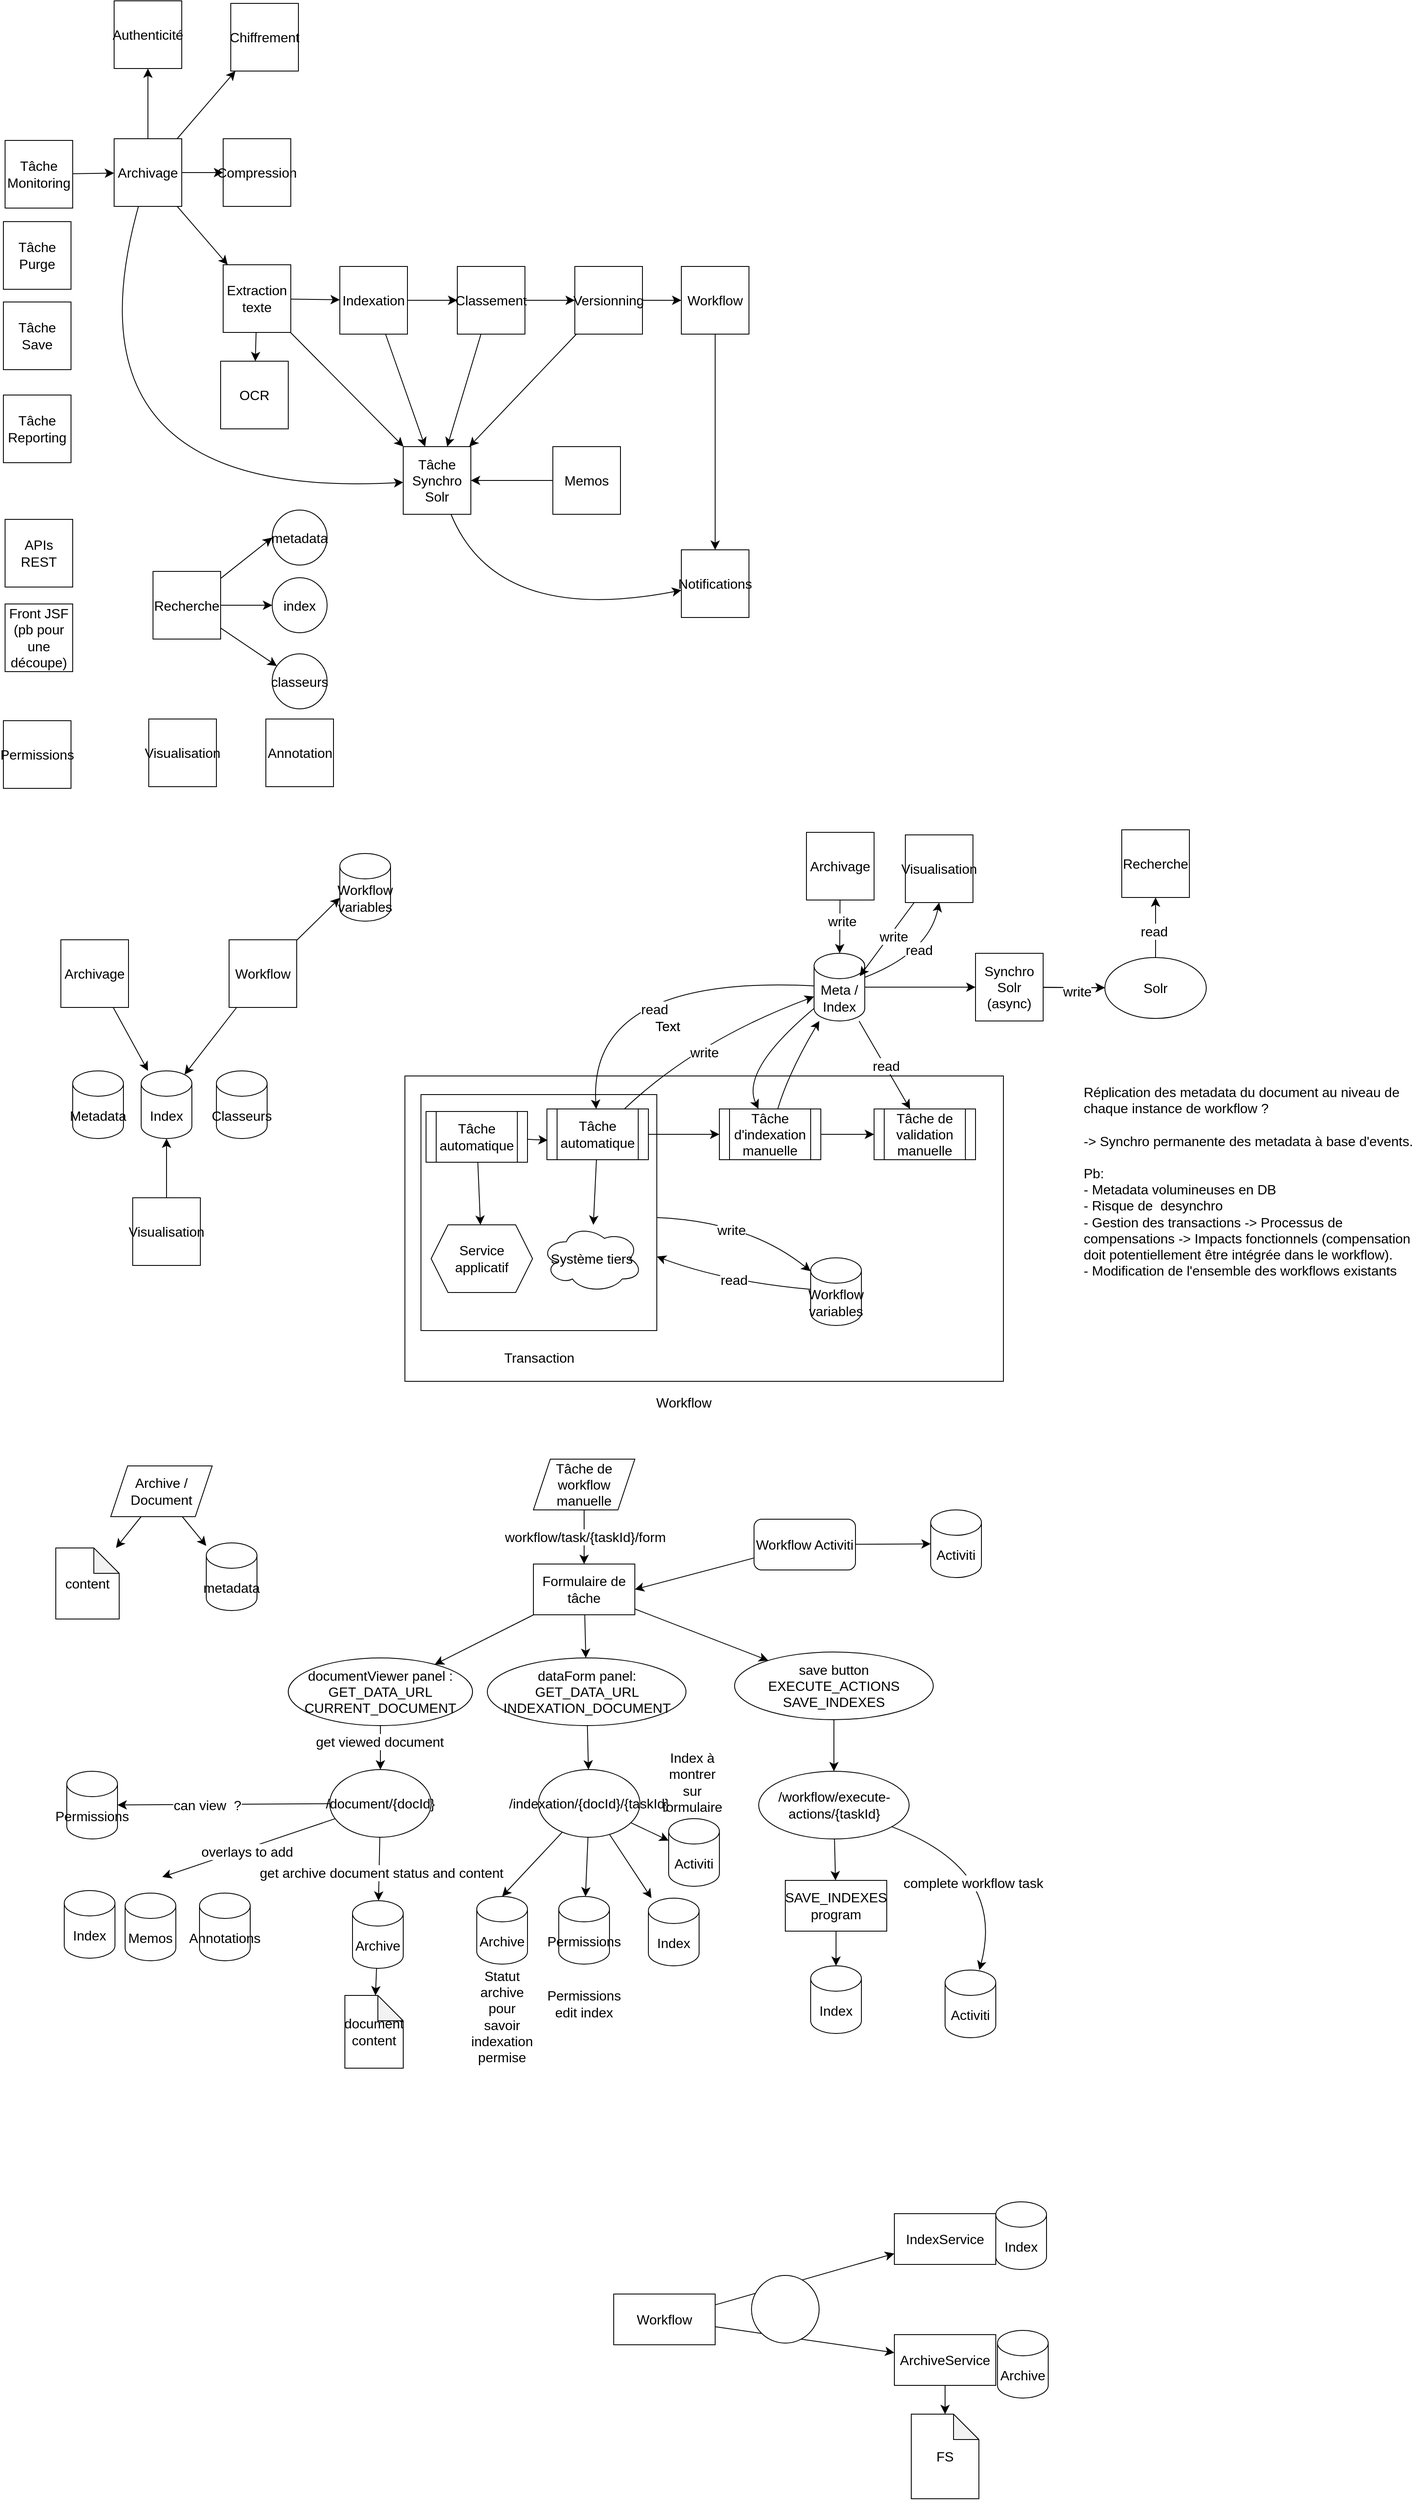 <mxfile version="21.7.5" type="github">
  <diagram name="Page-1" id="2A3otxDDUpWRpCrcJrHZ">
    <mxGraphModel dx="2234" dy="1324" grid="0" gridSize="10" guides="1" tooltips="1" connect="1" arrows="1" fold="1" page="0" pageScale="1" pageWidth="827" pageHeight="1169" math="0" shadow="0">
      <root>
        <mxCell id="0" />
        <mxCell id="1" parent="0" />
        <mxCell id="oQPqVWN768uky8rlwfXn-9" value="" style="rounded=0;whiteSpace=wrap;html=1;fontSize=16;" vertex="1" parent="1">
          <mxGeometry x="-62" y="1049" width="708" height="361" as="geometry" />
        </mxCell>
        <mxCell id="oQPqVWN768uky8rlwfXn-4" style="edgeStyle=none;curved=1;rounded=0;orthogonalLoop=1;jettySize=auto;html=1;fontSize=12;startSize=8;endSize=8;" edge="1" parent="1" source="RBb-hOpjrOfmrakEV3yR-110" target="oQPqVWN768uky8rlwfXn-3">
          <mxGeometry relative="1" as="geometry">
            <Array as="points">
              <mxPoint x="345" y="1221" />
            </Array>
          </mxGeometry>
        </mxCell>
        <mxCell id="oQPqVWN768uky8rlwfXn-7" value="write" style="edgeLabel;html=1;align=center;verticalAlign=middle;resizable=0;points=[];fontSize=16;" vertex="1" connectable="0" parent="oQPqVWN768uky8rlwfXn-4">
          <mxGeometry x="-0.127" y="-11" relative="1" as="geometry">
            <mxPoint as="offset" />
          </mxGeometry>
        </mxCell>
        <mxCell id="RBb-hOpjrOfmrakEV3yR-110" value="" style="whiteSpace=wrap;html=1;aspect=fixed;fontSize=16;" parent="1" vertex="1">
          <mxGeometry x="-43" y="1071" width="279" height="279" as="geometry" />
        </mxCell>
        <mxCell id="RBb-hOpjrOfmrakEV3yR-26" style="edgeStyle=none;curved=1;rounded=0;orthogonalLoop=1;jettySize=auto;html=1;fontSize=12;startSize=8;endSize=8;" parent="1" source="RBb-hOpjrOfmrakEV3yR-1" target="RBb-hOpjrOfmrakEV3yR-3" edge="1">
          <mxGeometry relative="1" as="geometry" />
        </mxCell>
        <mxCell id="RBb-hOpjrOfmrakEV3yR-1" value="Tâche&lt;br&gt;Monitoring" style="whiteSpace=wrap;html=1;aspect=fixed;fontSize=16;" parent="1" vertex="1">
          <mxGeometry x="-535" y="-57" width="80" height="80" as="geometry" />
        </mxCell>
        <mxCell id="RBb-hOpjrOfmrakEV3yR-27" style="edgeStyle=none;curved=1;rounded=0;orthogonalLoop=1;jettySize=auto;html=1;fontSize=12;startSize=8;endSize=8;" parent="1" source="RBb-hOpjrOfmrakEV3yR-3" target="RBb-hOpjrOfmrakEV3yR-15" edge="1">
          <mxGeometry relative="1" as="geometry" />
        </mxCell>
        <mxCell id="RBb-hOpjrOfmrakEV3yR-28" style="edgeStyle=none;curved=1;rounded=0;orthogonalLoop=1;jettySize=auto;html=1;fontSize=12;startSize=8;endSize=8;" parent="1" source="RBb-hOpjrOfmrakEV3yR-3" target="RBb-hOpjrOfmrakEV3yR-16" edge="1">
          <mxGeometry relative="1" as="geometry" />
        </mxCell>
        <mxCell id="RBb-hOpjrOfmrakEV3yR-29" style="edgeStyle=none;curved=1;rounded=0;orthogonalLoop=1;jettySize=auto;html=1;fontSize=12;startSize=8;endSize=8;" parent="1" source="RBb-hOpjrOfmrakEV3yR-3" target="RBb-hOpjrOfmrakEV3yR-17" edge="1">
          <mxGeometry relative="1" as="geometry" />
        </mxCell>
        <mxCell id="RBb-hOpjrOfmrakEV3yR-30" style="edgeStyle=none;curved=1;rounded=0;orthogonalLoop=1;jettySize=auto;html=1;fontSize=12;startSize=8;endSize=8;" parent="1" source="RBb-hOpjrOfmrakEV3yR-3" target="RBb-hOpjrOfmrakEV3yR-23" edge="1">
          <mxGeometry relative="1" as="geometry" />
        </mxCell>
        <mxCell id="RBb-hOpjrOfmrakEV3yR-35" style="edgeStyle=none;curved=1;rounded=0;orthogonalLoop=1;jettySize=auto;html=1;fontSize=12;startSize=8;endSize=8;" parent="1" source="RBb-hOpjrOfmrakEV3yR-3" target="RBb-hOpjrOfmrakEV3yR-22" edge="1">
          <mxGeometry relative="1" as="geometry">
            <Array as="points">
              <mxPoint x="-475" y="370" />
            </Array>
          </mxGeometry>
        </mxCell>
        <mxCell id="RBb-hOpjrOfmrakEV3yR-3" value="Archivage" style="whiteSpace=wrap;html=1;aspect=fixed;fontSize=16;" parent="1" vertex="1">
          <mxGeometry x="-406" y="-59" width="80" height="80" as="geometry" />
        </mxCell>
        <mxCell id="RBb-hOpjrOfmrakEV3yR-32" style="edgeStyle=none;curved=1;rounded=0;orthogonalLoop=1;jettySize=auto;html=1;fontSize=12;startSize=8;endSize=8;" parent="1" source="RBb-hOpjrOfmrakEV3yR-4" target="RBb-hOpjrOfmrakEV3yR-19" edge="1">
          <mxGeometry relative="1" as="geometry" />
        </mxCell>
        <mxCell id="RBb-hOpjrOfmrakEV3yR-37" style="edgeStyle=none;curved=1;rounded=0;orthogonalLoop=1;jettySize=auto;html=1;fontSize=12;startSize=8;endSize=8;" parent="1" source="RBb-hOpjrOfmrakEV3yR-4" target="RBb-hOpjrOfmrakEV3yR-22" edge="1">
          <mxGeometry relative="1" as="geometry" />
        </mxCell>
        <mxCell id="RBb-hOpjrOfmrakEV3yR-4" value="Indexation" style="whiteSpace=wrap;html=1;aspect=fixed;fontSize=16;" parent="1" vertex="1">
          <mxGeometry x="-139" y="92" width="80" height="80" as="geometry" />
        </mxCell>
        <mxCell id="RBb-hOpjrOfmrakEV3yR-40" style="edgeStyle=none;curved=1;rounded=0;orthogonalLoop=1;jettySize=auto;html=1;fontSize=12;startSize=8;endSize=8;" parent="1" source="RBb-hOpjrOfmrakEV3yR-5" target="RBb-hOpjrOfmrakEV3yR-25" edge="1">
          <mxGeometry relative="1" as="geometry" />
        </mxCell>
        <mxCell id="RBb-hOpjrOfmrakEV3yR-5" value="&lt;div&gt;Workflow&lt;/div&gt;" style="whiteSpace=wrap;html=1;aspect=fixed;fontSize=16;" parent="1" vertex="1">
          <mxGeometry x="265" y="92" width="80" height="80" as="geometry" />
        </mxCell>
        <mxCell id="RBb-hOpjrOfmrakEV3yR-49" style="edgeStyle=none;curved=1;rounded=0;orthogonalLoop=1;jettySize=auto;html=1;entryX=0;entryY=0.5;entryDx=0;entryDy=0;fontSize=12;startSize=8;endSize=8;" parent="1" source="RBb-hOpjrOfmrakEV3yR-9" target="RBb-hOpjrOfmrakEV3yR-46" edge="1">
          <mxGeometry relative="1" as="geometry" />
        </mxCell>
        <mxCell id="RBb-hOpjrOfmrakEV3yR-50" style="edgeStyle=none;curved=1;rounded=0;orthogonalLoop=1;jettySize=auto;html=1;entryX=0;entryY=0.5;entryDx=0;entryDy=0;fontSize=12;startSize=8;endSize=8;" parent="1" source="RBb-hOpjrOfmrakEV3yR-9" target="RBb-hOpjrOfmrakEV3yR-47" edge="1">
          <mxGeometry relative="1" as="geometry" />
        </mxCell>
        <mxCell id="RBb-hOpjrOfmrakEV3yR-51" style="edgeStyle=none;curved=1;rounded=0;orthogonalLoop=1;jettySize=auto;html=1;fontSize=12;startSize=8;endSize=8;" parent="1" source="RBb-hOpjrOfmrakEV3yR-9" target="RBb-hOpjrOfmrakEV3yR-48" edge="1">
          <mxGeometry relative="1" as="geometry" />
        </mxCell>
        <mxCell id="RBb-hOpjrOfmrakEV3yR-9" value="Recherche" style="whiteSpace=wrap;html=1;aspect=fixed;fontSize=16;" parent="1" vertex="1">
          <mxGeometry x="-360" y="452.5" width="80" height="80" as="geometry" />
        </mxCell>
        <mxCell id="RBb-hOpjrOfmrakEV3yR-10" value="Visualisation" style="whiteSpace=wrap;html=1;aspect=fixed;fontSize=16;" parent="1" vertex="1">
          <mxGeometry x="-365" y="627" width="80" height="80" as="geometry" />
        </mxCell>
        <mxCell id="RBb-hOpjrOfmrakEV3yR-11" value="Front JSF (pb pour une découpe)" style="whiteSpace=wrap;html=1;aspect=fixed;fontSize=16;" parent="1" vertex="1">
          <mxGeometry x="-535" y="491" width="80" height="80" as="geometry" />
        </mxCell>
        <mxCell id="RBb-hOpjrOfmrakEV3yR-12" value="Annotation" style="whiteSpace=wrap;html=1;aspect=fixed;fontSize=16;" parent="1" vertex="1">
          <mxGeometry x="-226.5" y="627" width="80" height="80" as="geometry" />
        </mxCell>
        <mxCell id="RBb-hOpjrOfmrakEV3yR-13" value="Tâche&lt;br&gt;Purge" style="whiteSpace=wrap;html=1;aspect=fixed;fontSize=16;" parent="1" vertex="1">
          <mxGeometry x="-537" y="39" width="80" height="80" as="geometry" />
        </mxCell>
        <mxCell id="RBb-hOpjrOfmrakEV3yR-14" value="Permissions" style="whiteSpace=wrap;html=1;aspect=fixed;fontSize=16;" parent="1" vertex="1">
          <mxGeometry x="-537" y="629" width="80" height="80" as="geometry" />
        </mxCell>
        <mxCell id="RBb-hOpjrOfmrakEV3yR-15" value="Authenticité" style="whiteSpace=wrap;html=1;aspect=fixed;fontSize=16;" parent="1" vertex="1">
          <mxGeometry x="-406" y="-222" width="80" height="80" as="geometry" />
        </mxCell>
        <mxCell id="RBb-hOpjrOfmrakEV3yR-16" value="Chiffrement" style="whiteSpace=wrap;html=1;aspect=fixed;fontSize=16;" parent="1" vertex="1">
          <mxGeometry x="-268" y="-219" width="80" height="80" as="geometry" />
        </mxCell>
        <mxCell id="RBb-hOpjrOfmrakEV3yR-17" value="Compression" style="whiteSpace=wrap;html=1;aspect=fixed;fontSize=16;" parent="1" vertex="1">
          <mxGeometry x="-277" y="-59" width="80" height="80" as="geometry" />
        </mxCell>
        <mxCell id="RBb-hOpjrOfmrakEV3yR-34" style="edgeStyle=none;curved=1;rounded=0;orthogonalLoop=1;jettySize=auto;html=1;entryX=0;entryY=0.5;entryDx=0;entryDy=0;fontSize=12;startSize=8;endSize=8;" parent="1" source="RBb-hOpjrOfmrakEV3yR-18" target="RBb-hOpjrOfmrakEV3yR-5" edge="1">
          <mxGeometry relative="1" as="geometry" />
        </mxCell>
        <mxCell id="RBb-hOpjrOfmrakEV3yR-38" style="edgeStyle=none;curved=1;rounded=0;orthogonalLoop=1;jettySize=auto;html=1;fontSize=12;startSize=8;endSize=8;" parent="1" source="RBb-hOpjrOfmrakEV3yR-18" target="RBb-hOpjrOfmrakEV3yR-22" edge="1">
          <mxGeometry relative="1" as="geometry" />
        </mxCell>
        <mxCell id="RBb-hOpjrOfmrakEV3yR-18" value="Versionning" style="whiteSpace=wrap;html=1;aspect=fixed;fontSize=16;" parent="1" vertex="1">
          <mxGeometry x="139" y="92" width="80" height="80" as="geometry" />
        </mxCell>
        <mxCell id="RBb-hOpjrOfmrakEV3yR-33" style="edgeStyle=none;curved=1;rounded=0;orthogonalLoop=1;jettySize=auto;html=1;fontSize=12;startSize=8;endSize=8;" parent="1" source="RBb-hOpjrOfmrakEV3yR-19" target="RBb-hOpjrOfmrakEV3yR-18" edge="1">
          <mxGeometry relative="1" as="geometry" />
        </mxCell>
        <mxCell id="RBb-hOpjrOfmrakEV3yR-42" style="edgeStyle=none;curved=1;rounded=0;orthogonalLoop=1;jettySize=auto;html=1;fontSize=12;startSize=8;endSize=8;" parent="1" source="RBb-hOpjrOfmrakEV3yR-19" target="RBb-hOpjrOfmrakEV3yR-22" edge="1">
          <mxGeometry relative="1" as="geometry" />
        </mxCell>
        <mxCell id="RBb-hOpjrOfmrakEV3yR-19" value="Classement" style="whiteSpace=wrap;html=1;aspect=fixed;fontSize=16;" parent="1" vertex="1">
          <mxGeometry y="92" width="80" height="80" as="geometry" />
        </mxCell>
        <mxCell id="RBb-hOpjrOfmrakEV3yR-41" style="edgeStyle=none;curved=1;rounded=0;orthogonalLoop=1;jettySize=auto;html=1;fontSize=12;startSize=8;endSize=8;" parent="1" source="RBb-hOpjrOfmrakEV3yR-22" target="RBb-hOpjrOfmrakEV3yR-25" edge="1">
          <mxGeometry relative="1" as="geometry">
            <Array as="points">
              <mxPoint x="47" y="517" />
            </Array>
          </mxGeometry>
        </mxCell>
        <mxCell id="RBb-hOpjrOfmrakEV3yR-22" value="Tâche&lt;br&gt;Synchro&lt;br&gt;Solr" style="whiteSpace=wrap;html=1;aspect=fixed;fontSize=16;" parent="1" vertex="1">
          <mxGeometry x="-64" y="305" width="80" height="80" as="geometry" />
        </mxCell>
        <mxCell id="RBb-hOpjrOfmrakEV3yR-31" style="edgeStyle=none;curved=1;rounded=0;orthogonalLoop=1;jettySize=auto;html=1;fontSize=12;startSize=8;endSize=8;" parent="1" source="RBb-hOpjrOfmrakEV3yR-23" target="RBb-hOpjrOfmrakEV3yR-4" edge="1">
          <mxGeometry relative="1" as="geometry" />
        </mxCell>
        <mxCell id="RBb-hOpjrOfmrakEV3yR-36" style="edgeStyle=none;curved=1;rounded=0;orthogonalLoop=1;jettySize=auto;html=1;fontSize=12;startSize=8;endSize=8;" parent="1" source="RBb-hOpjrOfmrakEV3yR-23" target="RBb-hOpjrOfmrakEV3yR-22" edge="1">
          <mxGeometry relative="1" as="geometry" />
        </mxCell>
        <mxCell id="RBb-hOpjrOfmrakEV3yR-44" style="edgeStyle=none;curved=1;rounded=0;orthogonalLoop=1;jettySize=auto;html=1;fontSize=12;startSize=8;endSize=8;" parent="1" source="RBb-hOpjrOfmrakEV3yR-23" target="RBb-hOpjrOfmrakEV3yR-43" edge="1">
          <mxGeometry relative="1" as="geometry" />
        </mxCell>
        <mxCell id="RBb-hOpjrOfmrakEV3yR-23" value="Extraction texte" style="whiteSpace=wrap;html=1;aspect=fixed;fontSize=16;" parent="1" vertex="1">
          <mxGeometry x="-277" y="90" width="80" height="80" as="geometry" />
        </mxCell>
        <mxCell id="RBb-hOpjrOfmrakEV3yR-39" style="edgeStyle=none;curved=1;rounded=0;orthogonalLoop=1;jettySize=auto;html=1;fontSize=12;startSize=8;endSize=8;" parent="1" source="RBb-hOpjrOfmrakEV3yR-24" target="RBb-hOpjrOfmrakEV3yR-22" edge="1">
          <mxGeometry relative="1" as="geometry" />
        </mxCell>
        <mxCell id="RBb-hOpjrOfmrakEV3yR-24" value="Memos" style="whiteSpace=wrap;html=1;aspect=fixed;fontSize=16;" parent="1" vertex="1">
          <mxGeometry x="113" y="305" width="80" height="80" as="geometry" />
        </mxCell>
        <mxCell id="RBb-hOpjrOfmrakEV3yR-25" value="Notifications" style="whiteSpace=wrap;html=1;aspect=fixed;fontSize=16;" parent="1" vertex="1">
          <mxGeometry x="265" y="427" width="80" height="80" as="geometry" />
        </mxCell>
        <mxCell id="RBb-hOpjrOfmrakEV3yR-43" value="OCR" style="whiteSpace=wrap;html=1;aspect=fixed;fontSize=16;" parent="1" vertex="1">
          <mxGeometry x="-280" y="204" width="80" height="80" as="geometry" />
        </mxCell>
        <mxCell id="RBb-hOpjrOfmrakEV3yR-46" value="metadata" style="ellipse;whiteSpace=wrap;html=1;aspect=fixed;fontSize=16;" parent="1" vertex="1">
          <mxGeometry x="-219" y="380" width="65" height="65" as="geometry" />
        </mxCell>
        <mxCell id="RBb-hOpjrOfmrakEV3yR-47" value="index" style="ellipse;whiteSpace=wrap;html=1;aspect=fixed;fontSize=16;" parent="1" vertex="1">
          <mxGeometry x="-219" y="460" width="65" height="65" as="geometry" />
        </mxCell>
        <mxCell id="RBb-hOpjrOfmrakEV3yR-48" value="classeurs" style="ellipse;whiteSpace=wrap;html=1;aspect=fixed;fontSize=16;" parent="1" vertex="1">
          <mxGeometry x="-219" y="550" width="65" height="65" as="geometry" />
        </mxCell>
        <mxCell id="RBb-hOpjrOfmrakEV3yR-55" value="Index" style="shape=cylinder3;whiteSpace=wrap;html=1;boundedLbl=1;backgroundOutline=1;size=15;fontSize=16;" parent="1" vertex="1">
          <mxGeometry x="-374" y="1043" width="60" height="80" as="geometry" />
        </mxCell>
        <mxCell id="RBb-hOpjrOfmrakEV3yR-65" style="edgeStyle=none;curved=1;rounded=0;orthogonalLoop=1;jettySize=auto;html=1;entryX=0.5;entryY=1;entryDx=0;entryDy=0;entryPerimeter=0;fontSize=12;startSize=8;endSize=8;" parent="1" source="RBb-hOpjrOfmrakEV3yR-59" target="RBb-hOpjrOfmrakEV3yR-55" edge="1">
          <mxGeometry relative="1" as="geometry" />
        </mxCell>
        <mxCell id="RBb-hOpjrOfmrakEV3yR-59" value="Visualisation" style="whiteSpace=wrap;html=1;aspect=fixed;fontSize=16;" parent="1" vertex="1">
          <mxGeometry x="-384" y="1193" width="80" height="80" as="geometry" />
        </mxCell>
        <mxCell id="RBb-hOpjrOfmrakEV3yR-63" style="edgeStyle=none;curved=1;rounded=0;orthogonalLoop=1;jettySize=auto;html=1;fontSize=12;startSize=8;endSize=8;" parent="1" source="RBb-hOpjrOfmrakEV3yR-60" target="RBb-hOpjrOfmrakEV3yR-55" edge="1">
          <mxGeometry relative="1" as="geometry" />
        </mxCell>
        <mxCell id="RBb-hOpjrOfmrakEV3yR-60" value="Archivage" style="whiteSpace=wrap;html=1;aspect=fixed;fontSize=16;" parent="1" vertex="1">
          <mxGeometry x="-469" y="888" width="80" height="80" as="geometry" />
        </mxCell>
        <mxCell id="RBb-hOpjrOfmrakEV3yR-64" style="edgeStyle=none;curved=1;rounded=0;orthogonalLoop=1;jettySize=auto;html=1;entryX=0.855;entryY=0;entryDx=0;entryDy=4.35;entryPerimeter=0;fontSize=12;startSize=8;endSize=8;" parent="1" source="RBb-hOpjrOfmrakEV3yR-61" target="RBb-hOpjrOfmrakEV3yR-55" edge="1">
          <mxGeometry relative="1" as="geometry" />
        </mxCell>
        <mxCell id="oQPqVWN768uky8rlwfXn-2" style="edgeStyle=none;curved=1;rounded=0;orthogonalLoop=1;jettySize=auto;html=1;entryX=0;entryY=0;entryDx=0;entryDy=52.5;entryPerimeter=0;fontSize=12;startSize=8;endSize=8;" edge="1" parent="1" source="RBb-hOpjrOfmrakEV3yR-61" target="oQPqVWN768uky8rlwfXn-1">
          <mxGeometry relative="1" as="geometry" />
        </mxCell>
        <mxCell id="RBb-hOpjrOfmrakEV3yR-61" value="&lt;div&gt;Workflow&lt;/div&gt;" style="whiteSpace=wrap;html=1;aspect=fixed;fontSize=16;" parent="1" vertex="1">
          <mxGeometry x="-270" y="888" width="80" height="80" as="geometry" />
        </mxCell>
        <mxCell id="RBb-hOpjrOfmrakEV3yR-66" value="Metadata" style="shape=cylinder3;whiteSpace=wrap;html=1;boundedLbl=1;backgroundOutline=1;size=15;fontSize=16;" parent="1" vertex="1">
          <mxGeometry x="-455" y="1043" width="60" height="80" as="geometry" />
        </mxCell>
        <mxCell id="RBb-hOpjrOfmrakEV3yR-67" value="Classeurs" style="shape=cylinder3;whiteSpace=wrap;html=1;boundedLbl=1;backgroundOutline=1;size=15;fontSize=16;" parent="1" vertex="1">
          <mxGeometry x="-285" y="1043" width="60" height="80" as="geometry" />
        </mxCell>
        <mxCell id="RBb-hOpjrOfmrakEV3yR-72" style="edgeStyle=none;curved=1;rounded=0;orthogonalLoop=1;jettySize=auto;html=1;fontSize=12;startSize=8;endSize=8;" parent="1" source="RBb-hOpjrOfmrakEV3yR-68" target="RBb-hOpjrOfmrakEV3yR-71" edge="1">
          <mxGeometry relative="1" as="geometry" />
        </mxCell>
        <mxCell id="RBb-hOpjrOfmrakEV3yR-75" style="edgeStyle=none;curved=1;rounded=0;orthogonalLoop=1;jettySize=auto;html=1;fontSize=12;startSize=8;endSize=8;" parent="1" source="RBb-hOpjrOfmrakEV3yR-68" target="RBb-hOpjrOfmrakEV3yR-73" edge="1">
          <mxGeometry relative="1" as="geometry">
            <Array as="points">
              <mxPoint x="392" y="1045" />
            </Array>
          </mxGeometry>
        </mxCell>
        <mxCell id="RBb-hOpjrOfmrakEV3yR-68" value="Tâche d&#39;indexation manuelle" style="shape=process;whiteSpace=wrap;html=1;backgroundOutline=1;fontSize=16;" parent="1" vertex="1">
          <mxGeometry x="310" y="1088" width="120" height="60" as="geometry" />
        </mxCell>
        <mxCell id="RBb-hOpjrOfmrakEV3yR-71" value="Tâche de validation manuelle" style="shape=process;whiteSpace=wrap;html=1;backgroundOutline=1;fontSize=16;" parent="1" vertex="1">
          <mxGeometry x="493" y="1088" width="120" height="60" as="geometry" />
        </mxCell>
        <mxCell id="RBb-hOpjrOfmrakEV3yR-74" style="edgeStyle=none;curved=1;rounded=0;orthogonalLoop=1;jettySize=auto;html=1;fontSize=12;startSize=8;endSize=8;" parent="1" source="RBb-hOpjrOfmrakEV3yR-73" target="RBb-hOpjrOfmrakEV3yR-68" edge="1">
          <mxGeometry relative="1" as="geometry">
            <Array as="points">
              <mxPoint x="335" y="1042" />
            </Array>
          </mxGeometry>
        </mxCell>
        <mxCell id="RBb-hOpjrOfmrakEV3yR-77" style="edgeStyle=none;curved=1;rounded=0;orthogonalLoop=1;jettySize=auto;html=1;fontSize=12;startSize=8;endSize=8;" parent="1" source="RBb-hOpjrOfmrakEV3yR-73" target="RBb-hOpjrOfmrakEV3yR-71" edge="1">
          <mxGeometry relative="1" as="geometry">
            <Array as="points" />
          </mxGeometry>
        </mxCell>
        <mxCell id="RBb-hOpjrOfmrakEV3yR-102" value="read" style="edgeLabel;html=1;align=center;verticalAlign=middle;resizable=0;points=[];fontSize=16;" parent="RBb-hOpjrOfmrakEV3yR-77" vertex="1" connectable="0">
          <mxGeometry x="0.013" y="1" relative="1" as="geometry">
            <mxPoint as="offset" />
          </mxGeometry>
        </mxCell>
        <mxCell id="RBb-hOpjrOfmrakEV3yR-82" style="edgeStyle=none;curved=1;rounded=0;orthogonalLoop=1;jettySize=auto;html=1;fontSize=12;startSize=8;endSize=8;" parent="1" source="RBb-hOpjrOfmrakEV3yR-73" target="RBb-hOpjrOfmrakEV3yR-81" edge="1">
          <mxGeometry relative="1" as="geometry">
            <Array as="points">
              <mxPoint x="155" y="929" />
            </Array>
          </mxGeometry>
        </mxCell>
        <mxCell id="RBb-hOpjrOfmrakEV3yR-100" value="read" style="edgeLabel;html=1;align=center;verticalAlign=middle;resizable=0;points=[];fontSize=16;" parent="RBb-hOpjrOfmrakEV3yR-82" vertex="1" connectable="0">
          <mxGeometry x="-0.122" y="37" relative="1" as="geometry">
            <mxPoint as="offset" />
          </mxGeometry>
        </mxCell>
        <mxCell id="RBb-hOpjrOfmrakEV3yR-89" style="edgeStyle=none;curved=1;rounded=0;orthogonalLoop=1;jettySize=auto;html=1;fontSize=12;startSize=8;endSize=8;" parent="1" source="RBb-hOpjrOfmrakEV3yR-73" target="RBb-hOpjrOfmrakEV3yR-88" edge="1">
          <mxGeometry relative="1" as="geometry" />
        </mxCell>
        <mxCell id="oQPqVWN768uky8rlwfXn-15" style="edgeStyle=none;curved=1;rounded=0;orthogonalLoop=1;jettySize=auto;html=1;entryX=0.5;entryY=1;entryDx=0;entryDy=0;fontSize=12;startSize=8;endSize=8;" edge="1" parent="1" source="RBb-hOpjrOfmrakEV3yR-73" target="oQPqVWN768uky8rlwfXn-12">
          <mxGeometry relative="1" as="geometry">
            <Array as="points">
              <mxPoint x="558" y="903" />
            </Array>
          </mxGeometry>
        </mxCell>
        <mxCell id="oQPqVWN768uky8rlwfXn-16" value="read" style="edgeLabel;html=1;align=center;verticalAlign=middle;resizable=0;points=[];fontSize=16;" vertex="1" connectable="0" parent="oQPqVWN768uky8rlwfXn-15">
          <mxGeometry x="0.007" y="7" relative="1" as="geometry">
            <mxPoint as="offset" />
          </mxGeometry>
        </mxCell>
        <mxCell id="RBb-hOpjrOfmrakEV3yR-73" value="Meta / &lt;br&gt;Index" style="shape=cylinder3;whiteSpace=wrap;html=1;boundedLbl=1;backgroundOutline=1;size=15;fontSize=16;" parent="1" vertex="1">
          <mxGeometry x="422" y="904" width="60" height="80" as="geometry" />
        </mxCell>
        <mxCell id="RBb-hOpjrOfmrakEV3yR-80" style="edgeStyle=none;curved=1;rounded=0;orthogonalLoop=1;jettySize=auto;html=1;fontSize=12;startSize=8;endSize=8;" parent="1" source="RBb-hOpjrOfmrakEV3yR-79" target="RBb-hOpjrOfmrakEV3yR-73" edge="1">
          <mxGeometry relative="1" as="geometry" />
        </mxCell>
        <mxCell id="RBb-hOpjrOfmrakEV3yR-96" value="write" style="edgeLabel;html=1;align=center;verticalAlign=middle;resizable=0;points=[];fontSize=16;" parent="RBb-hOpjrOfmrakEV3yR-80" vertex="1" connectable="0">
          <mxGeometry x="-0.207" y="2" relative="1" as="geometry">
            <mxPoint as="offset" />
          </mxGeometry>
        </mxCell>
        <mxCell id="RBb-hOpjrOfmrakEV3yR-79" value="Archivage" style="whiteSpace=wrap;html=1;aspect=fixed;fontSize=16;" parent="1" vertex="1">
          <mxGeometry x="413" y="761" width="80" height="80" as="geometry" />
        </mxCell>
        <mxCell id="RBb-hOpjrOfmrakEV3yR-86" style="edgeStyle=none;curved=1;rounded=0;orthogonalLoop=1;jettySize=auto;html=1;fontSize=12;startSize=8;endSize=8;" parent="1" source="RBb-hOpjrOfmrakEV3yR-81" target="RBb-hOpjrOfmrakEV3yR-73" edge="1">
          <mxGeometry relative="1" as="geometry">
            <Array as="points">
              <mxPoint x="283" y="1007" />
            </Array>
          </mxGeometry>
        </mxCell>
        <mxCell id="RBb-hOpjrOfmrakEV3yR-101" value="write" style="edgeLabel;html=1;align=center;verticalAlign=middle;resizable=0;points=[];fontSize=16;" parent="RBb-hOpjrOfmrakEV3yR-86" vertex="1" connectable="0">
          <mxGeometry x="-0.079" y="-16" relative="1" as="geometry">
            <mxPoint x="-1" as="offset" />
          </mxGeometry>
        </mxCell>
        <mxCell id="RBb-hOpjrOfmrakEV3yR-103" style="edgeStyle=none;curved=1;rounded=0;orthogonalLoop=1;jettySize=auto;html=1;entryX=0;entryY=0.5;entryDx=0;entryDy=0;fontSize=12;startSize=8;endSize=8;" parent="1" source="RBb-hOpjrOfmrakEV3yR-81" target="RBb-hOpjrOfmrakEV3yR-68" edge="1">
          <mxGeometry relative="1" as="geometry" />
        </mxCell>
        <mxCell id="RBb-hOpjrOfmrakEV3yR-109" style="edgeStyle=none;curved=1;rounded=0;orthogonalLoop=1;jettySize=auto;html=1;fontSize=12;startSize=8;endSize=8;" parent="1" source="RBb-hOpjrOfmrakEV3yR-81" target="RBb-hOpjrOfmrakEV3yR-84" edge="1">
          <mxGeometry relative="1" as="geometry" />
        </mxCell>
        <mxCell id="RBb-hOpjrOfmrakEV3yR-81" value="Tâche automatique" style="shape=process;whiteSpace=wrap;html=1;backgroundOutline=1;fontSize=16;" parent="1" vertex="1">
          <mxGeometry x="106" y="1088" width="120" height="60" as="geometry" />
        </mxCell>
        <mxCell id="RBb-hOpjrOfmrakEV3yR-84" value="Système tiers" style="ellipse;shape=cloud;whiteSpace=wrap;html=1;fontSize=16;" parent="1" vertex="1">
          <mxGeometry x="99" y="1225" width="120" height="80" as="geometry" />
        </mxCell>
        <mxCell id="RBb-hOpjrOfmrakEV3yR-91" style="edgeStyle=none;curved=1;rounded=0;orthogonalLoop=1;jettySize=auto;html=1;fontSize=12;startSize=8;endSize=8;" parent="1" source="RBb-hOpjrOfmrakEV3yR-88" target="RBb-hOpjrOfmrakEV3yR-90" edge="1">
          <mxGeometry relative="1" as="geometry" />
        </mxCell>
        <mxCell id="RBb-hOpjrOfmrakEV3yR-98" value="" style="edgeStyle=none;curved=1;rounded=0;orthogonalLoop=1;jettySize=auto;html=1;fontSize=12;startSize=8;endSize=8;" parent="1" source="RBb-hOpjrOfmrakEV3yR-88" target="RBb-hOpjrOfmrakEV3yR-90" edge="1">
          <mxGeometry relative="1" as="geometry" />
        </mxCell>
        <mxCell id="RBb-hOpjrOfmrakEV3yR-99" value="write" style="edgeLabel;html=1;align=center;verticalAlign=middle;resizable=0;points=[];fontSize=16;" parent="RBb-hOpjrOfmrakEV3yR-98" vertex="1" connectable="0">
          <mxGeometry x="0.099" y="-4" relative="1" as="geometry">
            <mxPoint as="offset" />
          </mxGeometry>
        </mxCell>
        <mxCell id="RBb-hOpjrOfmrakEV3yR-88" value="Synchro&lt;br&gt;Solr (async)" style="whiteSpace=wrap;html=1;aspect=fixed;fontSize=16;" parent="1" vertex="1">
          <mxGeometry x="613" y="904" width="80" height="80" as="geometry" />
        </mxCell>
        <mxCell id="RBb-hOpjrOfmrakEV3yR-95" style="edgeStyle=none;curved=1;rounded=0;orthogonalLoop=1;jettySize=auto;html=1;entryX=0.5;entryY=1;entryDx=0;entryDy=0;fontSize=12;startSize=8;endSize=8;" parent="1" source="RBb-hOpjrOfmrakEV3yR-90" target="RBb-hOpjrOfmrakEV3yR-92" edge="1">
          <mxGeometry relative="1" as="geometry" />
        </mxCell>
        <mxCell id="RBb-hOpjrOfmrakEV3yR-97" value="read" style="edgeLabel;html=1;align=center;verticalAlign=middle;resizable=0;points=[];fontSize=16;" parent="RBb-hOpjrOfmrakEV3yR-95" vertex="1" connectable="0">
          <mxGeometry x="-0.127" y="2" relative="1" as="geometry">
            <mxPoint as="offset" />
          </mxGeometry>
        </mxCell>
        <mxCell id="RBb-hOpjrOfmrakEV3yR-90" value="Solr" style="ellipse;whiteSpace=wrap;html=1;fontSize=16;" parent="1" vertex="1">
          <mxGeometry x="766" y="909" width="120" height="72" as="geometry" />
        </mxCell>
        <mxCell id="RBb-hOpjrOfmrakEV3yR-92" value="Recherche" style="whiteSpace=wrap;html=1;aspect=fixed;fontSize=16;" parent="1" vertex="1">
          <mxGeometry x="786" y="758" width="80" height="80" as="geometry" />
        </mxCell>
        <mxCell id="RBb-hOpjrOfmrakEV3yR-107" style="edgeStyle=none;curved=1;rounded=0;orthogonalLoop=1;jettySize=auto;html=1;entryX=0.008;entryY=0.617;entryDx=0;entryDy=0;entryPerimeter=0;fontSize=12;startSize=8;endSize=8;" parent="1" source="RBb-hOpjrOfmrakEV3yR-106" target="RBb-hOpjrOfmrakEV3yR-81" edge="1">
          <mxGeometry relative="1" as="geometry" />
        </mxCell>
        <mxCell id="oQPqVWN768uky8rlwfXn-77" style="edgeStyle=none;curved=1;rounded=0;orthogonalLoop=1;jettySize=auto;html=1;fontSize=12;startSize=8;endSize=8;" edge="1" parent="1" source="RBb-hOpjrOfmrakEV3yR-106" target="oQPqVWN768uky8rlwfXn-76">
          <mxGeometry relative="1" as="geometry" />
        </mxCell>
        <mxCell id="RBb-hOpjrOfmrakEV3yR-106" value="Tâche automatique" style="shape=process;whiteSpace=wrap;html=1;backgroundOutline=1;fontSize=16;" parent="1" vertex="1">
          <mxGeometry x="-37" y="1091" width="120" height="60" as="geometry" />
        </mxCell>
        <mxCell id="RBb-hOpjrOfmrakEV3yR-112" value="Text" style="text;html=1;strokeColor=none;fillColor=none;align=center;verticalAlign=middle;whiteSpace=wrap;rounded=0;fontSize=16;" parent="1" vertex="1">
          <mxGeometry x="219" y="975" width="60" height="30" as="geometry" />
        </mxCell>
        <mxCell id="RBb-hOpjrOfmrakEV3yR-113" value="Text" style="text;html=1;strokeColor=none;fillColor=none;align=center;verticalAlign=middle;whiteSpace=wrap;rounded=0;fontSize=16;" parent="1" vertex="1">
          <mxGeometry x="219" y="975" width="60" height="30" as="geometry" />
        </mxCell>
        <mxCell id="RBb-hOpjrOfmrakEV3yR-114" value="Transaction" style="text;html=1;strokeColor=none;fillColor=none;align=center;verticalAlign=middle;whiteSpace=wrap;rounded=0;fontSize=16;" parent="1" vertex="1">
          <mxGeometry x="66.5" y="1367" width="60" height="30" as="geometry" />
        </mxCell>
        <mxCell id="RBb-hOpjrOfmrakEV3yR-115" value="Tâche&lt;br&gt;Reporting" style="whiteSpace=wrap;html=1;aspect=fixed;fontSize=16;" parent="1" vertex="1">
          <mxGeometry x="-537" y="244" width="80" height="80" as="geometry" />
        </mxCell>
        <mxCell id="RBb-hOpjrOfmrakEV3yR-116" value="APIs REST" style="whiteSpace=wrap;html=1;aspect=fixed;fontSize=16;" parent="1" vertex="1">
          <mxGeometry x="-535" y="391" width="80" height="80" as="geometry" />
        </mxCell>
        <mxCell id="RBb-hOpjrOfmrakEV3yR-117" value="Tâche Save" style="whiteSpace=wrap;html=1;aspect=fixed;fontSize=16;" parent="1" vertex="1">
          <mxGeometry x="-537" y="134" width="80" height="80" as="geometry" />
        </mxCell>
        <mxCell id="RBb-hOpjrOfmrakEV3yR-122" style="edgeStyle=none;curved=1;rounded=0;orthogonalLoop=1;jettySize=auto;html=1;fontSize=12;startSize=8;endSize=8;" parent="1" source="RBb-hOpjrOfmrakEV3yR-118" target="RBb-hOpjrOfmrakEV3yR-120" edge="1">
          <mxGeometry relative="1" as="geometry" />
        </mxCell>
        <mxCell id="RBb-hOpjrOfmrakEV3yR-123" style="edgeStyle=none;curved=1;rounded=0;orthogonalLoop=1;jettySize=auto;html=1;fontSize=12;startSize=8;endSize=8;" parent="1" source="RBb-hOpjrOfmrakEV3yR-118" target="RBb-hOpjrOfmrakEV3yR-121" edge="1">
          <mxGeometry relative="1" as="geometry" />
        </mxCell>
        <mxCell id="RBb-hOpjrOfmrakEV3yR-118" value="Archive / Document" style="shape=parallelogram;perimeter=parallelogramPerimeter;whiteSpace=wrap;html=1;fixedSize=1;fontSize=16;" parent="1" vertex="1">
          <mxGeometry x="-410" y="1510" width="120" height="60" as="geometry" />
        </mxCell>
        <mxCell id="RBb-hOpjrOfmrakEV3yR-120" value="content" style="shape=note;whiteSpace=wrap;html=1;backgroundOutline=1;darkOpacity=0.05;fontSize=16;" parent="1" vertex="1">
          <mxGeometry x="-475" y="1607" width="75" height="84" as="geometry" />
        </mxCell>
        <mxCell id="RBb-hOpjrOfmrakEV3yR-121" value="metadata" style="shape=cylinder3;whiteSpace=wrap;html=1;boundedLbl=1;backgroundOutline=1;size=15;fontSize=16;" parent="1" vertex="1">
          <mxGeometry x="-297" y="1601" width="60" height="80" as="geometry" />
        </mxCell>
        <mxCell id="oQPqVWN768uky8rlwfXn-1" value="Workflow variables" style="shape=cylinder3;whiteSpace=wrap;html=1;boundedLbl=1;backgroundOutline=1;size=15;fontSize=16;" vertex="1" parent="1">
          <mxGeometry x="-139" y="786" width="60" height="80" as="geometry" />
        </mxCell>
        <mxCell id="oQPqVWN768uky8rlwfXn-5" style="edgeStyle=none;curved=1;rounded=0;orthogonalLoop=1;jettySize=auto;html=1;fontSize=12;startSize=8;endSize=8;" edge="1" parent="1" source="oQPqVWN768uky8rlwfXn-3" target="RBb-hOpjrOfmrakEV3yR-110">
          <mxGeometry relative="1" as="geometry">
            <Array as="points">
              <mxPoint x="315" y="1292" />
            </Array>
          </mxGeometry>
        </mxCell>
        <mxCell id="oQPqVWN768uky8rlwfXn-6" value="read" style="edgeLabel;html=1;align=center;verticalAlign=middle;resizable=0;points=[];fontSize=16;" vertex="1" connectable="0" parent="oQPqVWN768uky8rlwfXn-5">
          <mxGeometry x="-0.024" y="-3" relative="1" as="geometry">
            <mxPoint as="offset" />
          </mxGeometry>
        </mxCell>
        <mxCell id="oQPqVWN768uky8rlwfXn-3" value="Workflow variables" style="shape=cylinder3;whiteSpace=wrap;html=1;boundedLbl=1;backgroundOutline=1;size=15;fontSize=16;" vertex="1" parent="1">
          <mxGeometry x="418" y="1264" width="60" height="80" as="geometry" />
        </mxCell>
        <mxCell id="oQPqVWN768uky8rlwfXn-10" value="Workflow" style="text;html=1;strokeColor=none;fillColor=none;align=center;verticalAlign=middle;whiteSpace=wrap;rounded=0;fontSize=16;" vertex="1" parent="1">
          <mxGeometry x="238" y="1420" width="60" height="30" as="geometry" />
        </mxCell>
        <mxCell id="oQPqVWN768uky8rlwfXn-11" value="Réplication des metadata du document au niveau de chaque instance de workflow ?&lt;br&gt;&lt;br&gt;&lt;div&gt;-&amp;gt; Synchro permanente des metadata à base d&#39;events.&lt;/div&gt;&lt;div&gt;&lt;br&gt;&lt;/div&gt;&lt;div&gt;Pb: &lt;br&gt;- Metadata volumineuses en DB&lt;br&gt;- Risque de&amp;nbsp; desynchro&lt;br&gt;- Gestion des transactions -&amp;gt; Processus de compensations -&amp;gt; Impacts fonctionnels (compensation doit potentiellement être intégrée dans le workflow).&lt;br&gt;- Modification de l&#39;ensemble des workflows existants&lt;br&gt;&lt;/div&gt;" style="text;html=1;strokeColor=none;fillColor=none;spacing=5;spacingTop=-20;whiteSpace=wrap;overflow=hidden;rounded=0;fontSize=16;" vertex="1" parent="1">
          <mxGeometry x="736" y="1069" width="403" height="346" as="geometry" />
        </mxCell>
        <mxCell id="oQPqVWN768uky8rlwfXn-13" style="edgeStyle=none;curved=1;rounded=0;orthogonalLoop=1;jettySize=auto;html=1;entryX=0.9;entryY=0.338;entryDx=0;entryDy=0;entryPerimeter=0;fontSize=12;startSize=8;endSize=8;" edge="1" parent="1" source="oQPqVWN768uky8rlwfXn-12" target="RBb-hOpjrOfmrakEV3yR-73">
          <mxGeometry relative="1" as="geometry" />
        </mxCell>
        <mxCell id="oQPqVWN768uky8rlwfXn-14" value="write" style="edgeLabel;html=1;align=center;verticalAlign=middle;resizable=0;points=[];fontSize=16;" vertex="1" connectable="0" parent="oQPqVWN768uky8rlwfXn-13">
          <mxGeometry x="-0.138" y="4" relative="1" as="geometry">
            <mxPoint as="offset" />
          </mxGeometry>
        </mxCell>
        <mxCell id="oQPqVWN768uky8rlwfXn-12" value="Visualisation" style="whiteSpace=wrap;html=1;aspect=fixed;fontSize=16;" vertex="1" parent="1">
          <mxGeometry x="530" y="764" width="80" height="80" as="geometry" />
        </mxCell>
        <mxCell id="oQPqVWN768uky8rlwfXn-19" style="edgeStyle=none;curved=1;rounded=0;orthogonalLoop=1;jettySize=auto;html=1;fontSize=12;startSize=8;endSize=8;" edge="1" parent="1" source="oQPqVWN768uky8rlwfXn-17" target="oQPqVWN768uky8rlwfXn-18">
          <mxGeometry relative="1" as="geometry" />
        </mxCell>
        <mxCell id="oQPqVWN768uky8rlwfXn-34" value="workflow/task/{taskId}/form" style="edgeLabel;html=1;align=center;verticalAlign=middle;resizable=0;points=[];fontSize=16;" vertex="1" connectable="0" parent="oQPqVWN768uky8rlwfXn-19">
          <mxGeometry x="-0.016" y="1" relative="1" as="geometry">
            <mxPoint as="offset" />
          </mxGeometry>
        </mxCell>
        <mxCell id="oQPqVWN768uky8rlwfXn-17" value="Tâche de workflow manuelle" style="shape=parallelogram;perimeter=parallelogramPerimeter;whiteSpace=wrap;html=1;fixedSize=1;fontSize=16;" vertex="1" parent="1">
          <mxGeometry x="90" y="1502" width="120" height="60" as="geometry" />
        </mxCell>
        <mxCell id="oQPqVWN768uky8rlwfXn-23" style="edgeStyle=none;curved=1;rounded=0;orthogonalLoop=1;jettySize=auto;html=1;fontSize=12;startSize=8;endSize=8;" edge="1" parent="1" source="oQPqVWN768uky8rlwfXn-18" target="oQPqVWN768uky8rlwfXn-20">
          <mxGeometry relative="1" as="geometry" />
        </mxCell>
        <mxCell id="oQPqVWN768uky8rlwfXn-24" style="edgeStyle=none;curved=1;rounded=0;orthogonalLoop=1;jettySize=auto;html=1;fontSize=12;startSize=8;endSize=8;" edge="1" parent="1" source="oQPqVWN768uky8rlwfXn-18" target="oQPqVWN768uky8rlwfXn-21">
          <mxGeometry relative="1" as="geometry" />
        </mxCell>
        <mxCell id="oQPqVWN768uky8rlwfXn-25" style="edgeStyle=none;curved=1;rounded=0;orthogonalLoop=1;jettySize=auto;html=1;fontSize=12;startSize=8;endSize=8;" edge="1" parent="1" source="oQPqVWN768uky8rlwfXn-18" target="oQPqVWN768uky8rlwfXn-22">
          <mxGeometry relative="1" as="geometry" />
        </mxCell>
        <mxCell id="oQPqVWN768uky8rlwfXn-18" value="Formulaire de tâche" style="rounded=0;whiteSpace=wrap;html=1;fontSize=16;" vertex="1" parent="1">
          <mxGeometry x="90" y="1626" width="120" height="60" as="geometry" />
        </mxCell>
        <mxCell id="oQPqVWN768uky8rlwfXn-27" style="edgeStyle=none;curved=1;rounded=0;orthogonalLoop=1;jettySize=auto;html=1;fontSize=12;startSize=8;endSize=8;" edge="1" parent="1" source="oQPqVWN768uky8rlwfXn-20" target="oQPqVWN768uky8rlwfXn-26">
          <mxGeometry relative="1" as="geometry" />
        </mxCell>
        <mxCell id="oQPqVWN768uky8rlwfXn-67" value="get viewed document" style="edgeLabel;html=1;align=center;verticalAlign=middle;resizable=0;points=[];fontSize=16;" vertex="1" connectable="0" parent="oQPqVWN768uky8rlwfXn-27">
          <mxGeometry x="-0.269" y="-1" relative="1" as="geometry">
            <mxPoint as="offset" />
          </mxGeometry>
        </mxCell>
        <mxCell id="oQPqVWN768uky8rlwfXn-20" value="documentViewer panel :&lt;br&gt;GET_DATA_URL&lt;br&gt;CURRENT_DOCUMENT" style="ellipse;whiteSpace=wrap;html=1;fontSize=16;" vertex="1" parent="1">
          <mxGeometry x="-200" y="1737" width="218" height="80" as="geometry" />
        </mxCell>
        <mxCell id="oQPqVWN768uky8rlwfXn-29" style="edgeStyle=none;curved=1;rounded=0;orthogonalLoop=1;jettySize=auto;html=1;fontSize=12;startSize=8;endSize=8;" edge="1" parent="1" source="oQPqVWN768uky8rlwfXn-21" target="oQPqVWN768uky8rlwfXn-28">
          <mxGeometry relative="1" as="geometry" />
        </mxCell>
        <mxCell id="oQPqVWN768uky8rlwfXn-21" value="dataForm panel:&lt;br&gt;GET_DATA_URL&lt;br&gt;&lt;div&gt;INDEXATION_DOCUMENT&lt;/div&gt;" style="ellipse;whiteSpace=wrap;html=1;fontSize=16;" vertex="1" parent="1">
          <mxGeometry x="35.5" y="1737" width="235" height="80" as="geometry" />
        </mxCell>
        <mxCell id="oQPqVWN768uky8rlwfXn-31" style="edgeStyle=none;curved=1;rounded=0;orthogonalLoop=1;jettySize=auto;html=1;fontSize=12;startSize=8;endSize=8;" edge="1" parent="1" source="oQPqVWN768uky8rlwfXn-22" target="oQPqVWN768uky8rlwfXn-30">
          <mxGeometry relative="1" as="geometry" />
        </mxCell>
        <mxCell id="oQPqVWN768uky8rlwfXn-22" value="save button&lt;br&gt;EXECUTE_ACTIONS&lt;br&gt;SAVE_INDEXES" style="ellipse;whiteSpace=wrap;html=1;fontSize=16;" vertex="1" parent="1">
          <mxGeometry x="328" y="1730" width="235" height="80" as="geometry" />
        </mxCell>
        <mxCell id="oQPqVWN768uky8rlwfXn-65" style="edgeStyle=none;curved=1;rounded=0;orthogonalLoop=1;jettySize=auto;html=1;fontSize=12;startSize=8;endSize=8;" edge="1" parent="1" source="oQPqVWN768uky8rlwfXn-26">
          <mxGeometry relative="1" as="geometry">
            <mxPoint x="-349" y="1996" as="targetPoint" />
          </mxGeometry>
        </mxCell>
        <mxCell id="oQPqVWN768uky8rlwfXn-66" value="overlays to add" style="edgeLabel;html=1;align=center;verticalAlign=middle;resizable=0;points=[];fontSize=16;" vertex="1" connectable="0" parent="oQPqVWN768uky8rlwfXn-65">
          <mxGeometry x="0.035" y="3" relative="1" as="geometry">
            <mxPoint as="offset" />
          </mxGeometry>
        </mxCell>
        <mxCell id="oQPqVWN768uky8rlwfXn-69" style="edgeStyle=none;curved=1;rounded=0;orthogonalLoop=1;jettySize=auto;html=1;fontSize=12;startSize=8;endSize=8;" edge="1" parent="1" source="oQPqVWN768uky8rlwfXn-26" target="oQPqVWN768uky8rlwfXn-68">
          <mxGeometry relative="1" as="geometry" />
        </mxCell>
        <mxCell id="oQPqVWN768uky8rlwfXn-70" value="can view&amp;nbsp; ?" style="edgeLabel;html=1;align=center;verticalAlign=middle;resizable=0;points=[];fontSize=16;" vertex="1" connectable="0" parent="oQPqVWN768uky8rlwfXn-69">
          <mxGeometry x="0.155" y="1" relative="1" as="geometry">
            <mxPoint as="offset" />
          </mxGeometry>
        </mxCell>
        <mxCell id="oQPqVWN768uky8rlwfXn-72" style="edgeStyle=none;curved=1;rounded=0;orthogonalLoop=1;jettySize=auto;html=1;fontSize=12;startSize=8;endSize=8;" edge="1" parent="1" source="oQPqVWN768uky8rlwfXn-26" target="oQPqVWN768uky8rlwfXn-71">
          <mxGeometry relative="1" as="geometry" />
        </mxCell>
        <mxCell id="oQPqVWN768uky8rlwfXn-74" value="get archive document status and content" style="edgeLabel;html=1;align=center;verticalAlign=middle;resizable=0;points=[];fontSize=16;" vertex="1" connectable="0" parent="oQPqVWN768uky8rlwfXn-72">
          <mxGeometry x="0.11" y="2" relative="1" as="geometry">
            <mxPoint as="offset" />
          </mxGeometry>
        </mxCell>
        <mxCell id="oQPqVWN768uky8rlwfXn-26" value="/document/{docId}" style="ellipse;whiteSpace=wrap;html=1;fontSize=16;" vertex="1" parent="1">
          <mxGeometry x="-151" y="1869" width="120" height="80" as="geometry" />
        </mxCell>
        <mxCell id="oQPqVWN768uky8rlwfXn-44" style="edgeStyle=none;curved=1;rounded=0;orthogonalLoop=1;jettySize=auto;html=1;entryX=0.5;entryY=0;entryDx=0;entryDy=0;entryPerimeter=0;fontSize=12;startSize=8;endSize=8;" edge="1" parent="1" source="oQPqVWN768uky8rlwfXn-28" target="oQPqVWN768uky8rlwfXn-43">
          <mxGeometry relative="1" as="geometry" />
        </mxCell>
        <mxCell id="oQPqVWN768uky8rlwfXn-49" style="edgeStyle=none;curved=1;rounded=0;orthogonalLoop=1;jettySize=auto;html=1;fontSize=12;startSize=8;endSize=8;" edge="1" parent="1" source="oQPqVWN768uky8rlwfXn-28" target="oQPqVWN768uky8rlwfXn-45">
          <mxGeometry relative="1" as="geometry" />
        </mxCell>
        <mxCell id="oQPqVWN768uky8rlwfXn-50" style="edgeStyle=none;curved=1;rounded=0;orthogonalLoop=1;jettySize=auto;html=1;fontSize=12;startSize=8;endSize=8;" edge="1" parent="1" source="oQPqVWN768uky8rlwfXn-28" target="oQPqVWN768uky8rlwfXn-46">
          <mxGeometry relative="1" as="geometry" />
        </mxCell>
        <mxCell id="oQPqVWN768uky8rlwfXn-52" style="edgeStyle=none;curved=1;rounded=0;orthogonalLoop=1;jettySize=auto;html=1;fontSize=12;startSize=8;endSize=8;" edge="1" parent="1" source="oQPqVWN768uky8rlwfXn-28" target="oQPqVWN768uky8rlwfXn-51">
          <mxGeometry relative="1" as="geometry" />
        </mxCell>
        <mxCell id="oQPqVWN768uky8rlwfXn-28" value="/indexation/{docId}/{taskId}" style="ellipse;whiteSpace=wrap;html=1;fontSize=16;" vertex="1" parent="1">
          <mxGeometry x="96" y="1869" width="120" height="80" as="geometry" />
        </mxCell>
        <mxCell id="oQPqVWN768uky8rlwfXn-33" style="edgeStyle=none;curved=1;rounded=0;orthogonalLoop=1;jettySize=auto;html=1;fontSize=12;startSize=8;endSize=8;" edge="1" parent="1" source="oQPqVWN768uky8rlwfXn-30" target="oQPqVWN768uky8rlwfXn-32">
          <mxGeometry relative="1" as="geometry" />
        </mxCell>
        <mxCell id="oQPqVWN768uky8rlwfXn-58" style="edgeStyle=none;curved=1;rounded=0;orthogonalLoop=1;jettySize=auto;html=1;fontSize=12;startSize=8;endSize=8;" edge="1" parent="1" source="oQPqVWN768uky8rlwfXn-30" target="oQPqVWN768uky8rlwfXn-57">
          <mxGeometry relative="1" as="geometry">
            <Array as="points">
              <mxPoint x="649" y="1987" />
            </Array>
          </mxGeometry>
        </mxCell>
        <mxCell id="oQPqVWN768uky8rlwfXn-59" value="complete workflow task" style="edgeLabel;html=1;align=center;verticalAlign=middle;resizable=0;points=[];fontSize=16;" vertex="1" connectable="0" parent="oQPqVWN768uky8rlwfXn-58">
          <mxGeometry x="-0.155" y="-28" relative="1" as="geometry">
            <mxPoint as="offset" />
          </mxGeometry>
        </mxCell>
        <mxCell id="oQPqVWN768uky8rlwfXn-30" value="/workflow/execute-actions/{taskId}" style="ellipse;whiteSpace=wrap;html=1;fontSize=16;" vertex="1" parent="1">
          <mxGeometry x="356.5" y="1871" width="178" height="80" as="geometry" />
        </mxCell>
        <mxCell id="oQPqVWN768uky8rlwfXn-36" style="edgeStyle=none;curved=1;rounded=0;orthogonalLoop=1;jettySize=auto;html=1;fontSize=12;startSize=8;endSize=8;" edge="1" parent="1" source="oQPqVWN768uky8rlwfXn-32" target="oQPqVWN768uky8rlwfXn-35">
          <mxGeometry relative="1" as="geometry" />
        </mxCell>
        <mxCell id="oQPqVWN768uky8rlwfXn-32" value="SAVE_INDEXES program" style="rounded=0;whiteSpace=wrap;html=1;fontSize=16;" vertex="1" parent="1">
          <mxGeometry x="388" y="2000" width="120" height="60" as="geometry" />
        </mxCell>
        <mxCell id="oQPqVWN768uky8rlwfXn-35" value="Index" style="shape=cylinder3;whiteSpace=wrap;html=1;boundedLbl=1;backgroundOutline=1;size=15;fontSize=16;" vertex="1" parent="1">
          <mxGeometry x="418" y="2101" width="60" height="80" as="geometry" />
        </mxCell>
        <mxCell id="oQPqVWN768uky8rlwfXn-38" style="edgeStyle=none;curved=1;rounded=0;orthogonalLoop=1;jettySize=auto;html=1;entryX=1;entryY=0.5;entryDx=0;entryDy=0;fontSize=12;startSize=8;endSize=8;" edge="1" parent="1" source="oQPqVWN768uky8rlwfXn-37" target="oQPqVWN768uky8rlwfXn-18">
          <mxGeometry relative="1" as="geometry" />
        </mxCell>
        <mxCell id="oQPqVWN768uky8rlwfXn-40" style="edgeStyle=none;curved=1;rounded=0;orthogonalLoop=1;jettySize=auto;html=1;fontSize=12;startSize=8;endSize=8;" edge="1" parent="1" source="oQPqVWN768uky8rlwfXn-37" target="oQPqVWN768uky8rlwfXn-39">
          <mxGeometry relative="1" as="geometry" />
        </mxCell>
        <mxCell id="oQPqVWN768uky8rlwfXn-37" value="Workflow Activiti" style="rounded=1;whiteSpace=wrap;html=1;fontSize=16;" vertex="1" parent="1">
          <mxGeometry x="351" y="1573" width="120" height="60" as="geometry" />
        </mxCell>
        <mxCell id="oQPqVWN768uky8rlwfXn-39" value="Activiti" style="shape=cylinder3;whiteSpace=wrap;html=1;boundedLbl=1;backgroundOutline=1;size=15;fontSize=16;" vertex="1" parent="1">
          <mxGeometry x="560" y="1562" width="60" height="80" as="geometry" />
        </mxCell>
        <mxCell id="oQPqVWN768uky8rlwfXn-41" value="document content" style="shape=note;whiteSpace=wrap;html=1;backgroundOutline=1;darkOpacity=0.05;fontSize=16;" vertex="1" parent="1">
          <mxGeometry x="-133" y="2136" width="69" height="86" as="geometry" />
        </mxCell>
        <mxCell id="oQPqVWN768uky8rlwfXn-43" value="Archive" style="shape=cylinder3;whiteSpace=wrap;html=1;boundedLbl=1;backgroundOutline=1;size=15;fontSize=16;" vertex="1" parent="1">
          <mxGeometry x="23" y="2019" width="60" height="80" as="geometry" />
        </mxCell>
        <mxCell id="oQPqVWN768uky8rlwfXn-45" value="Permissions" style="shape=cylinder3;whiteSpace=wrap;html=1;boundedLbl=1;backgroundOutline=1;size=15;fontSize=16;" vertex="1" parent="1">
          <mxGeometry x="120" y="2019" width="60" height="80" as="geometry" />
        </mxCell>
        <mxCell id="oQPqVWN768uky8rlwfXn-46" value="Index" style="shape=cylinder3;whiteSpace=wrap;html=1;boundedLbl=1;backgroundOutline=1;size=15;fontSize=16;" vertex="1" parent="1">
          <mxGeometry x="226" y="2021" width="60" height="80" as="geometry" />
        </mxCell>
        <mxCell id="oQPqVWN768uky8rlwfXn-51" value="Activiti" style="shape=cylinder3;whiteSpace=wrap;html=1;boundedLbl=1;backgroundOutline=1;size=15;fontSize=16;" vertex="1" parent="1">
          <mxGeometry x="250" y="1927" width="60" height="80" as="geometry" />
        </mxCell>
        <mxCell id="oQPqVWN768uky8rlwfXn-53" value="Index à montrer sur formulaire" style="text;html=1;strokeColor=none;fillColor=none;align=center;verticalAlign=middle;whiteSpace=wrap;rounded=0;fontSize=16;" vertex="1" parent="1">
          <mxGeometry x="248" y="1869" width="60" height="30" as="geometry" />
        </mxCell>
        <mxCell id="oQPqVWN768uky8rlwfXn-55" value="Permissions edit index" style="text;html=1;strokeColor=none;fillColor=none;align=center;verticalAlign=middle;whiteSpace=wrap;rounded=0;fontSize=16;" vertex="1" parent="1">
          <mxGeometry x="120" y="2131" width="60" height="30" as="geometry" />
        </mxCell>
        <mxCell id="oQPqVWN768uky8rlwfXn-56" value="Statut archive pour savoir indexation permise" style="text;html=1;strokeColor=none;fillColor=none;align=center;verticalAlign=middle;whiteSpace=wrap;rounded=0;fontSize=16;" vertex="1" parent="1">
          <mxGeometry x="23" y="2146" width="60" height="30" as="geometry" />
        </mxCell>
        <mxCell id="oQPqVWN768uky8rlwfXn-57" value="Activiti" style="shape=cylinder3;whiteSpace=wrap;html=1;boundedLbl=1;backgroundOutline=1;size=15;fontSize=16;" vertex="1" parent="1">
          <mxGeometry x="577" y="2106" width="60" height="80" as="geometry" />
        </mxCell>
        <mxCell id="oQPqVWN768uky8rlwfXn-61" value="Annotations" style="shape=cylinder3;whiteSpace=wrap;html=1;boundedLbl=1;backgroundOutline=1;size=15;fontSize=16;" vertex="1" parent="1">
          <mxGeometry x="-305" y="2015" width="60" height="80" as="geometry" />
        </mxCell>
        <mxCell id="oQPqVWN768uky8rlwfXn-62" value="Memos" style="shape=cylinder3;whiteSpace=wrap;html=1;boundedLbl=1;backgroundOutline=1;size=15;fontSize=16;" vertex="1" parent="1">
          <mxGeometry x="-393" y="2015" width="60" height="80" as="geometry" />
        </mxCell>
        <mxCell id="oQPqVWN768uky8rlwfXn-63" value="Index" style="shape=cylinder3;whiteSpace=wrap;html=1;boundedLbl=1;backgroundOutline=1;size=15;fontSize=16;" vertex="1" parent="1">
          <mxGeometry x="-465" y="2012" width="60" height="80" as="geometry" />
        </mxCell>
        <mxCell id="oQPqVWN768uky8rlwfXn-68" value="Permissions" style="shape=cylinder3;whiteSpace=wrap;html=1;boundedLbl=1;backgroundOutline=1;size=15;fontSize=16;" vertex="1" parent="1">
          <mxGeometry x="-462" y="1871" width="60" height="80" as="geometry" />
        </mxCell>
        <mxCell id="oQPqVWN768uky8rlwfXn-73" style="edgeStyle=none;curved=1;rounded=0;orthogonalLoop=1;jettySize=auto;html=1;fontSize=12;startSize=8;endSize=8;" edge="1" parent="1" source="oQPqVWN768uky8rlwfXn-71" target="oQPqVWN768uky8rlwfXn-41">
          <mxGeometry relative="1" as="geometry" />
        </mxCell>
        <mxCell id="oQPqVWN768uky8rlwfXn-71" value="Archive" style="shape=cylinder3;whiteSpace=wrap;html=1;boundedLbl=1;backgroundOutline=1;size=15;fontSize=16;" vertex="1" parent="1">
          <mxGeometry x="-124" y="2024" width="60" height="80" as="geometry" />
        </mxCell>
        <mxCell id="oQPqVWN768uky8rlwfXn-76" value="&lt;div&gt;Service applicatif&lt;/div&gt;" style="shape=hexagon;perimeter=hexagonPerimeter2;whiteSpace=wrap;html=1;fixedSize=1;fontSize=16;" vertex="1" parent="1">
          <mxGeometry x="-31" y="1225" width="120" height="80" as="geometry" />
        </mxCell>
        <mxCell id="oQPqVWN768uky8rlwfXn-82" style="edgeStyle=none;curved=1;rounded=0;orthogonalLoop=1;jettySize=auto;html=1;fontSize=12;startSize=8;endSize=8;" edge="1" parent="1" source="oQPqVWN768uky8rlwfXn-78" target="oQPqVWN768uky8rlwfXn-79">
          <mxGeometry relative="1" as="geometry" />
        </mxCell>
        <mxCell id="oQPqVWN768uky8rlwfXn-83" style="edgeStyle=none;curved=1;rounded=0;orthogonalLoop=1;jettySize=auto;html=1;fontSize=12;startSize=8;endSize=8;" edge="1" parent="1" source="oQPqVWN768uky8rlwfXn-78" target="oQPqVWN768uky8rlwfXn-80">
          <mxGeometry relative="1" as="geometry" />
        </mxCell>
        <mxCell id="oQPqVWN768uky8rlwfXn-78" value="Workflow" style="rounded=0;whiteSpace=wrap;html=1;fontSize=16;" vertex="1" parent="1">
          <mxGeometry x="185" y="2489" width="120" height="60" as="geometry" />
        </mxCell>
        <mxCell id="oQPqVWN768uky8rlwfXn-79" value="IndexService" style="rounded=0;whiteSpace=wrap;html=1;fontSize=16;" vertex="1" parent="1">
          <mxGeometry x="517" y="2394" width="120" height="60" as="geometry" />
        </mxCell>
        <mxCell id="oQPqVWN768uky8rlwfXn-88" style="edgeStyle=none;curved=1;rounded=0;orthogonalLoop=1;jettySize=auto;html=1;fontSize=12;startSize=8;endSize=8;" edge="1" parent="1" source="oQPqVWN768uky8rlwfXn-80" target="oQPqVWN768uky8rlwfXn-87">
          <mxGeometry relative="1" as="geometry" />
        </mxCell>
        <mxCell id="oQPqVWN768uky8rlwfXn-80" value="ArchiveService" style="rounded=0;whiteSpace=wrap;html=1;fontSize=16;" vertex="1" parent="1">
          <mxGeometry x="517" y="2537" width="120" height="60" as="geometry" />
        </mxCell>
        <mxCell id="oQPqVWN768uky8rlwfXn-84" value="Index" style="shape=cylinder3;whiteSpace=wrap;html=1;boundedLbl=1;backgroundOutline=1;size=15;fontSize=16;" vertex="1" parent="1">
          <mxGeometry x="637" y="2380" width="60" height="80" as="geometry" />
        </mxCell>
        <mxCell id="oQPqVWN768uky8rlwfXn-85" value="Archive" style="shape=cylinder3;whiteSpace=wrap;html=1;boundedLbl=1;backgroundOutline=1;size=15;fontSize=16;" vertex="1" parent="1">
          <mxGeometry x="639" y="2532" width="60" height="80" as="geometry" />
        </mxCell>
        <mxCell id="oQPqVWN768uky8rlwfXn-86" value="" style="ellipse;whiteSpace=wrap;html=1;aspect=fixed;fontSize=16;" vertex="1" parent="1">
          <mxGeometry x="348" y="2467" width="80" height="80" as="geometry" />
        </mxCell>
        <mxCell id="oQPqVWN768uky8rlwfXn-87" value="FS" style="shape=note;whiteSpace=wrap;html=1;backgroundOutline=1;darkOpacity=0.05;fontSize=16;" vertex="1" parent="1">
          <mxGeometry x="537" y="2631" width="80" height="100" as="geometry" />
        </mxCell>
      </root>
    </mxGraphModel>
  </diagram>
</mxfile>
